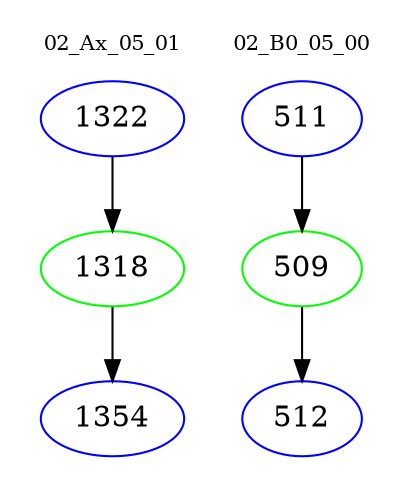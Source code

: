 digraph{
subgraph cluster_0 {
color = white
label = "02_Ax_05_01";
fontsize=10;
T0_1322 [label="1322", color="blue"]
T0_1322 -> T0_1318 [color="black"]
T0_1318 [label="1318", color="green"]
T0_1318 -> T0_1354 [color="black"]
T0_1354 [label="1354", color="blue"]
}
subgraph cluster_1 {
color = white
label = "02_B0_05_00";
fontsize=10;
T1_511 [label="511", color="blue"]
T1_511 -> T1_509 [color="black"]
T1_509 [label="509", color="green"]
T1_509 -> T1_512 [color="black"]
T1_512 [label="512", color="blue"]
}
}
